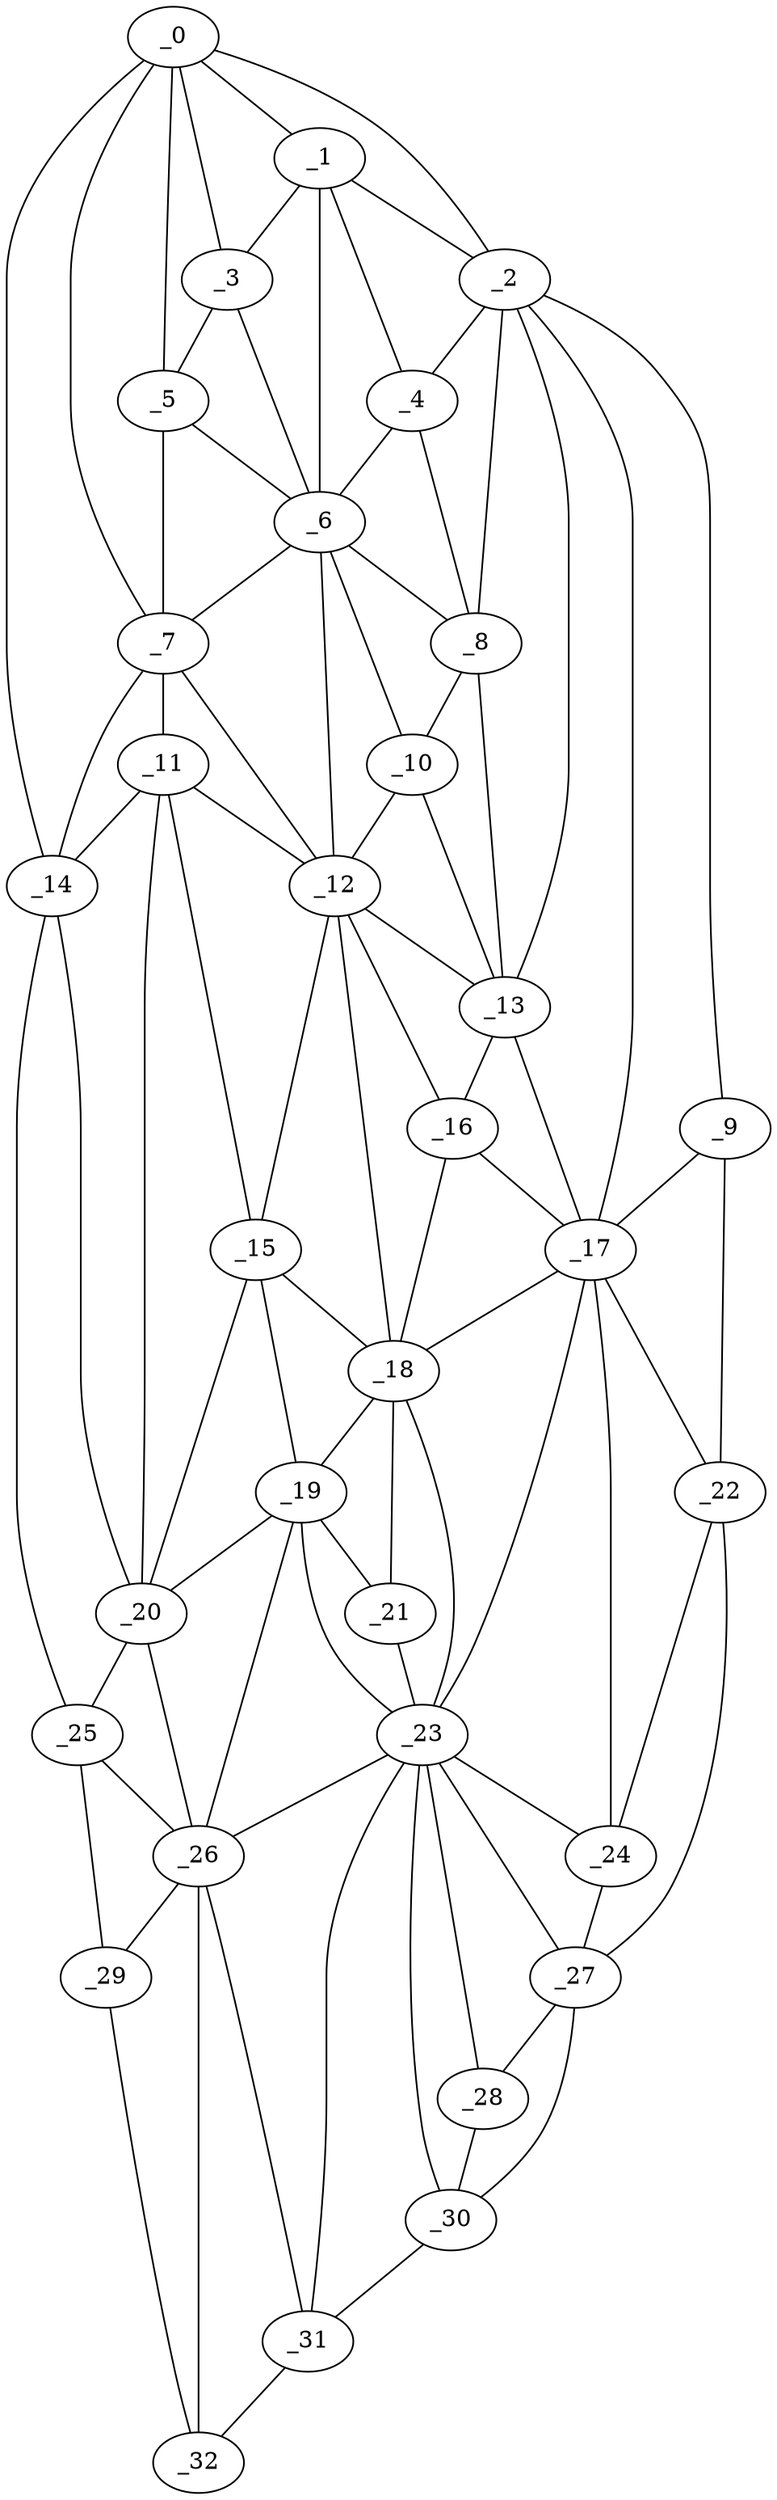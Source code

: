 graph "obj30__165.gxl" {
	_0	 [x=27,
		y=88];
	_1	 [x=32,
		y=80];
	_0 -- _1	 [valence=2];
	_2	 [x=33,
		y=61];
	_0 -- _2	 [valence=1];
	_3	 [x=33,
		y=85];
	_0 -- _3	 [valence=1];
	_5	 [x=41,
		y=89];
	_0 -- _5	 [valence=2];
	_7	 [x=45,
		y=97];
	_0 -- _7	 [valence=2];
	_14	 [x=64,
		y=115];
	_0 -- _14	 [valence=1];
	_1 -- _2	 [valence=1];
	_1 -- _3	 [valence=1];
	_4	 [x=36,
		y=74];
	_1 -- _4	 [valence=1];
	_6	 [x=45,
		y=87];
	_1 -- _6	 [valence=2];
	_2 -- _4	 [valence=2];
	_8	 [x=47,
		y=75];
	_2 -- _8	 [valence=2];
	_9	 [x=48,
		y=7];
	_2 -- _9	 [valence=1];
	_13	 [x=64,
		y=71];
	_2 -- _13	 [valence=2];
	_17	 [x=71,
		y=60];
	_2 -- _17	 [valence=2];
	_3 -- _5	 [valence=2];
	_3 -- _6	 [valence=2];
	_4 -- _6	 [valence=1];
	_4 -- _8	 [valence=2];
	_5 -- _6	 [valence=2];
	_5 -- _7	 [valence=2];
	_6 -- _7	 [valence=2];
	_6 -- _8	 [valence=2];
	_10	 [x=53,
		y=79];
	_6 -- _10	 [valence=2];
	_12	 [x=58,
		y=85];
	_6 -- _12	 [valence=1];
	_11	 [x=55,
		y=102];
	_7 -- _11	 [valence=2];
	_7 -- _12	 [valence=2];
	_7 -- _14	 [valence=2];
	_8 -- _10	 [valence=1];
	_8 -- _13	 [valence=2];
	_9 -- _17	 [valence=2];
	_22	 [x=80,
		y=8];
	_9 -- _22	 [valence=1];
	_10 -- _12	 [valence=2];
	_10 -- _13	 [valence=1];
	_11 -- _12	 [valence=2];
	_11 -- _14	 [valence=2];
	_15	 [x=66,
		y=90];
	_11 -- _15	 [valence=2];
	_20	 [x=74,
		y=105];
	_11 -- _20	 [valence=1];
	_12 -- _13	 [valence=2];
	_12 -- _15	 [valence=2];
	_16	 [x=68,
		y=72];
	_12 -- _16	 [valence=2];
	_18	 [x=74,
		y=77];
	_12 -- _18	 [valence=1];
	_13 -- _16	 [valence=1];
	_13 -- _17	 [valence=2];
	_14 -- _20	 [valence=2];
	_25	 [x=93,
		y=113];
	_14 -- _25	 [valence=1];
	_15 -- _18	 [valence=2];
	_19	 [x=74,
		y=87];
	_15 -- _19	 [valence=1];
	_15 -- _20	 [valence=2];
	_16 -- _17	 [valence=2];
	_16 -- _18	 [valence=1];
	_17 -- _18	 [valence=2];
	_17 -- _22	 [valence=2];
	_23	 [x=82,
		y=77];
	_17 -- _23	 [valence=1];
	_24	 [x=90,
		y=48];
	_17 -- _24	 [valence=1];
	_18 -- _19	 [valence=1];
	_21	 [x=77,
		y=78];
	_18 -- _21	 [valence=2];
	_18 -- _23	 [valence=2];
	_19 -- _20	 [valence=2];
	_19 -- _21	 [valence=2];
	_19 -- _23	 [valence=2];
	_26	 [x=97,
		y=94];
	_19 -- _26	 [valence=2];
	_20 -- _25	 [valence=1];
	_20 -- _26	 [valence=2];
	_21 -- _23	 [valence=1];
	_22 -- _24	 [valence=1];
	_27	 [x=101,
		y=63];
	_22 -- _27	 [valence=1];
	_23 -- _24	 [valence=2];
	_23 -- _26	 [valence=2];
	_23 -- _27	 [valence=1];
	_28	 [x=101,
		y=66];
	_23 -- _28	 [valence=1];
	_30	 [x=104,
		y=73];
	_23 -- _30	 [valence=2];
	_31	 [x=106,
		y=80];
	_23 -- _31	 [valence=2];
	_24 -- _27	 [valence=2];
	_25 -- _26	 [valence=2];
	_29	 [x=101,
		y=104];
	_25 -- _29	 [valence=1];
	_26 -- _29	 [valence=2];
	_26 -- _31	 [valence=1];
	_32	 [x=108,
		y=95];
	_26 -- _32	 [valence=2];
	_27 -- _28	 [valence=2];
	_27 -- _30	 [valence=1];
	_28 -- _30	 [valence=2];
	_29 -- _32	 [valence=1];
	_30 -- _31	 [valence=1];
	_31 -- _32	 [valence=1];
}
